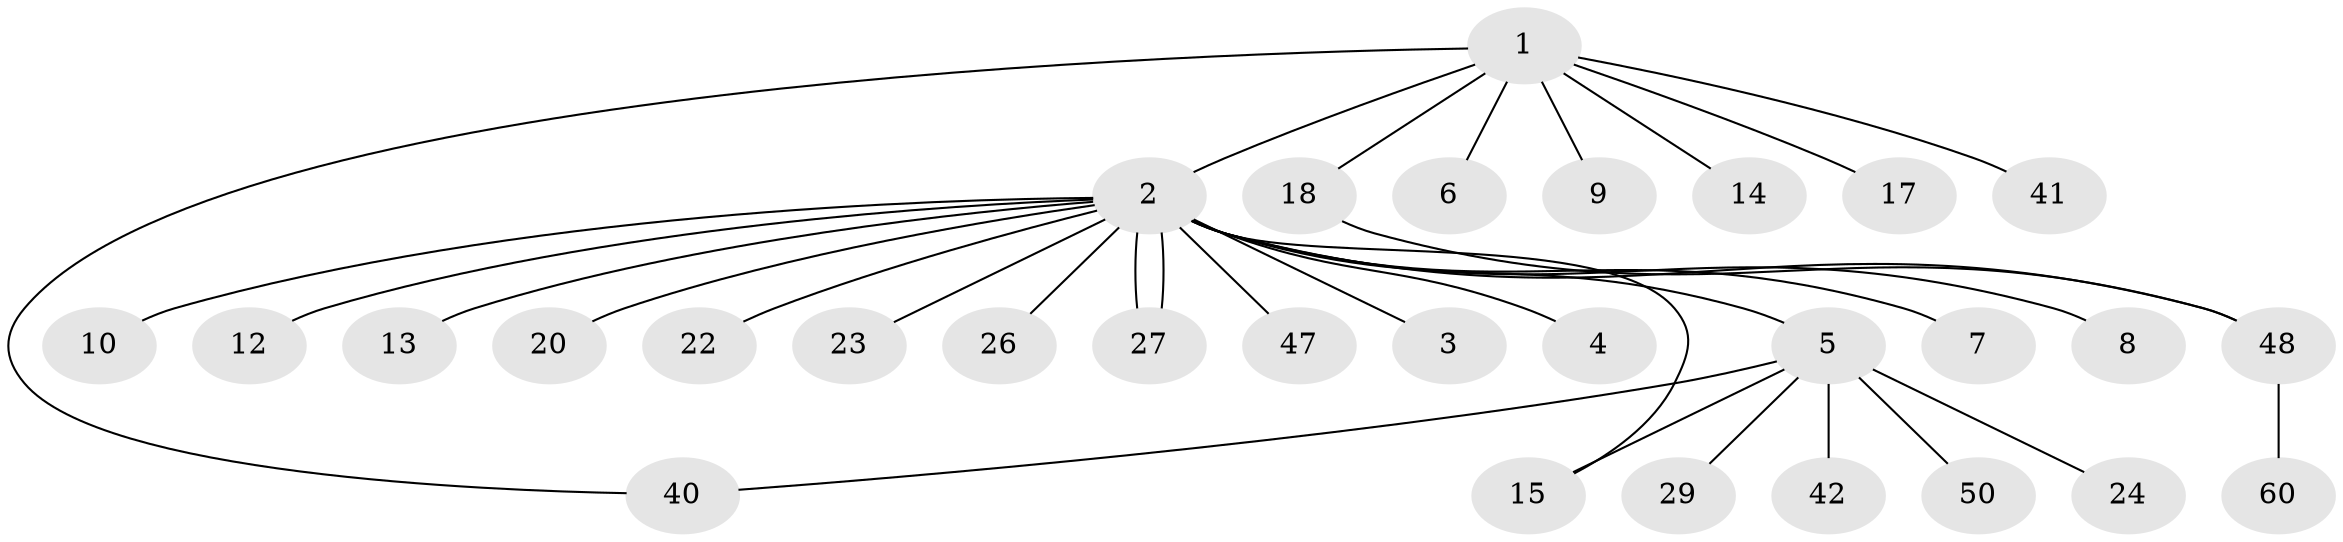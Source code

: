 // original degree distribution, {8: 0.03278688524590164, 19: 0.01639344262295082, 1: 0.6885245901639344, 7: 0.01639344262295082, 2: 0.09836065573770492, 4: 0.08196721311475409, 5: 0.01639344262295082, 3: 0.04918032786885246}
// Generated by graph-tools (version 1.1) at 2025/14/03/09/25 04:14:21]
// undirected, 30 vertices, 33 edges
graph export_dot {
graph [start="1"]
  node [color=gray90,style=filled];
  1;
  2;
  3;
  4;
  5;
  6;
  7;
  8 [super="+25"];
  9;
  10 [super="+39+51+43+31+16+11+21"];
  12;
  13 [super="+49+19+28"];
  14;
  15 [super="+55"];
  17;
  18 [super="+35+52"];
  20;
  22 [super="+32+38+33"];
  23 [super="+46+59+37"];
  24;
  26;
  27;
  29;
  40 [super="+44"];
  41;
  42;
  47;
  48 [super="+56"];
  50;
  60;
  1 -- 2;
  1 -- 6;
  1 -- 9;
  1 -- 14;
  1 -- 17;
  1 -- 18;
  1 -- 40;
  1 -- 41;
  2 -- 3;
  2 -- 4;
  2 -- 5;
  2 -- 7;
  2 -- 8;
  2 -- 10;
  2 -- 12;
  2 -- 13 [weight=2];
  2 -- 20;
  2 -- 22;
  2 -- 23;
  2 -- 26;
  2 -- 27;
  2 -- 27;
  2 -- 47;
  2 -- 48;
  2 -- 15;
  5 -- 15;
  5 -- 24;
  5 -- 29;
  5 -- 40;
  5 -- 42;
  5 -- 50;
  18 -- 48;
  48 -- 60;
}
